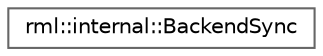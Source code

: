 digraph "类继承关系图"
{
 // LATEX_PDF_SIZE
  bgcolor="transparent";
  edge [fontname=Helvetica,fontsize=10,labelfontname=Helvetica,labelfontsize=10];
  node [fontname=Helvetica,fontsize=10,shape=box,height=0.2,width=0.4];
  rankdir="LR";
  Node0 [id="Node000000",label="rml::internal::BackendSync",height=0.2,width=0.4,color="grey40", fillcolor="white", style="filled",URL="$classrml_1_1internal_1_1_backend_sync.html",tooltip=" "];
}
